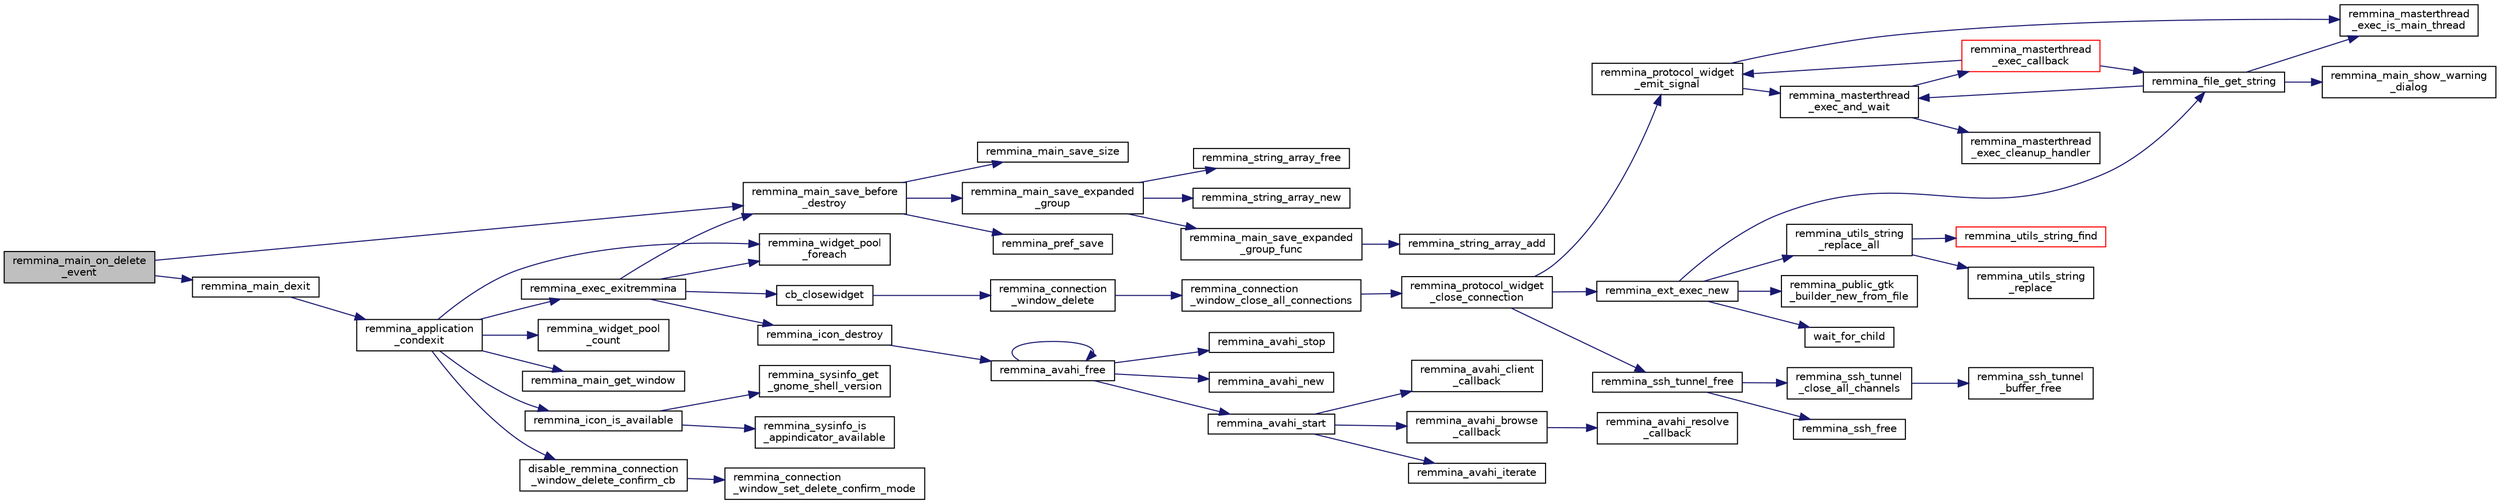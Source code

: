 digraph "remmina_main_on_delete_event"
{
  edge [fontname="Helvetica",fontsize="10",labelfontname="Helvetica",labelfontsize="10"];
  node [fontname="Helvetica",fontsize="10",shape=record];
  rankdir="LR";
  Node5018 [label="remmina_main_on_delete\l_event",height=0.2,width=0.4,color="black", fillcolor="grey75", style="filled", fontcolor="black"];
  Node5018 -> Node5019 [color="midnightblue",fontsize="10",style="solid",fontname="Helvetica"];
  Node5019 [label="remmina_main_save_before\l_destroy",height=0.2,width=0.4,color="black", fillcolor="white", style="filled",URL="$remmina__main_8c.html#a009f32092bd1d8dcd8e783d25416f3df"];
  Node5019 -> Node5020 [color="midnightblue",fontsize="10",style="solid",fontname="Helvetica"];
  Node5020 [label="remmina_main_save_size",height=0.2,width=0.4,color="black", fillcolor="white", style="filled",URL="$remmina__main_8c.html#ac448c53d7a2066763d2b747d269f60ee"];
  Node5019 -> Node5021 [color="midnightblue",fontsize="10",style="solid",fontname="Helvetica"];
  Node5021 [label="remmina_main_save_expanded\l_group",height=0.2,width=0.4,color="black", fillcolor="white", style="filled",URL="$remmina__main_8c.html#ad8744dc59ba8072ffdf557b6c94e9f40"];
  Node5021 -> Node5022 [color="midnightblue",fontsize="10",style="solid",fontname="Helvetica"];
  Node5022 [label="remmina_string_array_free",height=0.2,width=0.4,color="black", fillcolor="white", style="filled",URL="$remmina__string__array_8c.html#a8ab78913d299df665a408a8a5ec51bbe"];
  Node5021 -> Node5023 [color="midnightblue",fontsize="10",style="solid",fontname="Helvetica"];
  Node5023 [label="remmina_string_array_new",height=0.2,width=0.4,color="black", fillcolor="white", style="filled",URL="$remmina__string__array_8c.html#aff90e964c6541b1af02adf7ea39e6e02"];
  Node5021 -> Node5024 [color="midnightblue",fontsize="10",style="solid",fontname="Helvetica"];
  Node5024 [label="remmina_main_save_expanded\l_group_func",height=0.2,width=0.4,color="black", fillcolor="white", style="filled",URL="$remmina__main_8c.html#a51880fc109db6457a5d0fc543c2deaf2"];
  Node5024 -> Node5025 [color="midnightblue",fontsize="10",style="solid",fontname="Helvetica"];
  Node5025 [label="remmina_string_array_add",height=0.2,width=0.4,color="black", fillcolor="white", style="filled",URL="$remmina__string__array_8c.html#a2aaacca7db4b86f836486cfb559398f0"];
  Node5019 -> Node5026 [color="midnightblue",fontsize="10",style="solid",fontname="Helvetica"];
  Node5026 [label="remmina_pref_save",height=0.2,width=0.4,color="black", fillcolor="white", style="filled",URL="$remmina__pref_8c.html#a1c614a5e7dc3cd415be6e0a926e26983"];
  Node5018 -> Node5027 [color="midnightblue",fontsize="10",style="solid",fontname="Helvetica"];
  Node5027 [label="remmina_main_dexit",height=0.2,width=0.4,color="black", fillcolor="white", style="filled",URL="$remmina__main_8c.html#a33ef5745d8b934ef52379c277d3a1ab2"];
  Node5027 -> Node5028 [color="midnightblue",fontsize="10",style="solid",fontname="Helvetica"];
  Node5028 [label="remmina_application\l_condexit",height=0.2,width=0.4,color="black", fillcolor="white", style="filled",URL="$remmina__exec_8c.html#aaa67e07e2426828d7e7b9b30d2038d31"];
  Node5028 -> Node5029 [color="midnightblue",fontsize="10",style="solid",fontname="Helvetica"];
  Node5029 [label="remmina_widget_pool\l_count",height=0.2,width=0.4,color="black", fillcolor="white", style="filled",URL="$remmina__widget__pool_8c.html#a9cbb5b8d01a6d44ba7b46434467c02f8"];
  Node5028 -> Node5030 [color="midnightblue",fontsize="10",style="solid",fontname="Helvetica"];
  Node5030 [label="remmina_main_get_window",height=0.2,width=0.4,color="black", fillcolor="white", style="filled",URL="$remmina__main_8c.html#a7740488de65c0e642895cc9dfba07b6e"];
  Node5028 -> Node5031 [color="midnightblue",fontsize="10",style="solid",fontname="Helvetica"];
  Node5031 [label="remmina_icon_is_available",height=0.2,width=0.4,color="black", fillcolor="white", style="filled",URL="$remmina__icon_8c.html#a42f087b679b43b8a1d36cd9e9781a8b6",tooltip="Determine whenever the Remmina icon is available. "];
  Node5031 -> Node5032 [color="midnightblue",fontsize="10",style="solid",fontname="Helvetica"];
  Node5032 [label="remmina_sysinfo_get\l_gnome_shell_version",height=0.2,width=0.4,color="black", fillcolor="white", style="filled",URL="$remmina__sysinfo_8c.html#a79fd36823613c320001f0cdd2a97490f",tooltip="Query DBUS to get gnome shell version. "];
  Node5031 -> Node5033 [color="midnightblue",fontsize="10",style="solid",fontname="Helvetica"];
  Node5033 [label="remmina_sysinfo_is\l_appindicator_available",height=0.2,width=0.4,color="black", fillcolor="white", style="filled",URL="$remmina__sysinfo_8c.html#ae6ecf91edb905f3b2b39e33e05325590"];
  Node5028 -> Node5034 [color="midnightblue",fontsize="10",style="solid",fontname="Helvetica"];
  Node5034 [label="remmina_exec_exitremmina",height=0.2,width=0.4,color="black", fillcolor="white", style="filled",URL="$remmina__exec_8c.html#a206abe0e916081b29c5faa52330e2271"];
  Node5034 -> Node5019 [color="midnightblue",fontsize="10",style="solid",fontname="Helvetica"];
  Node5034 -> Node5035 [color="midnightblue",fontsize="10",style="solid",fontname="Helvetica"];
  Node5035 [label="remmina_widget_pool\l_foreach",height=0.2,width=0.4,color="black", fillcolor="white", style="filled",URL="$remmina__widget__pool_8c.html#a53fad3994b2550300cfd4fd8bb2a2b5b"];
  Node5034 -> Node5036 [color="midnightblue",fontsize="10",style="solid",fontname="Helvetica"];
  Node5036 [label="cb_closewidget",height=0.2,width=0.4,color="black", fillcolor="white", style="filled",URL="$remmina__exec_8c.html#a0ffd51ed283da4640c920e75e89e694a"];
  Node5036 -> Node5037 [color="midnightblue",fontsize="10",style="solid",fontname="Helvetica"];
  Node5037 [label="remmina_connection\l_window_delete",height=0.2,width=0.4,color="black", fillcolor="white", style="filled",URL="$remmina__connection__window_8c.html#a47242e757b22622e8653643de24fdad9"];
  Node5037 -> Node5038 [color="midnightblue",fontsize="10",style="solid",fontname="Helvetica"];
  Node5038 [label="remmina_connection\l_window_close_all_connections",height=0.2,width=0.4,color="black", fillcolor="white", style="filled",URL="$remmina__connection__window_8c.html#aa684847595283db326fd636735eed231"];
  Node5038 -> Node5039 [color="midnightblue",fontsize="10",style="solid",fontname="Helvetica"];
  Node5039 [label="remmina_protocol_widget\l_close_connection",height=0.2,width=0.4,color="black", fillcolor="white", style="filled",URL="$remmina__protocol__widget_8c.html#a326a430fe4d298e3564d9fd5b7945a82"];
  Node5039 -> Node5040 [color="midnightblue",fontsize="10",style="solid",fontname="Helvetica"];
  Node5040 [label="remmina_protocol_widget\l_emit_signal",height=0.2,width=0.4,color="black", fillcolor="white", style="filled",URL="$remmina__protocol__widget_8c.html#ac3e5a7f14aef4adb2e57d35e9c180b3b"];
  Node5040 -> Node5041 [color="midnightblue",fontsize="10",style="solid",fontname="Helvetica"];
  Node5041 [label="remmina_masterthread\l_exec_is_main_thread",height=0.2,width=0.4,color="black", fillcolor="white", style="filled",URL="$remmina__masterthread__exec_8c.html#a3a52e863a3a3da6da6bb5d36c13b7ff4"];
  Node5040 -> Node5042 [color="midnightblue",fontsize="10",style="solid",fontname="Helvetica"];
  Node5042 [label="remmina_masterthread\l_exec_and_wait",height=0.2,width=0.4,color="black", fillcolor="white", style="filled",URL="$remmina__masterthread__exec_8c.html#a14628c2470cac50e87916a70ea05c97d"];
  Node5042 -> Node5043 [color="midnightblue",fontsize="10",style="solid",fontname="Helvetica"];
  Node5043 [label="remmina_masterthread\l_exec_cleanup_handler",height=0.2,width=0.4,color="black", fillcolor="white", style="filled",URL="$remmina__masterthread__exec_8c.html#a94985f15fd0d27c037824ee90b0ecd3c"];
  Node5042 -> Node5044 [color="midnightblue",fontsize="10",style="solid",fontname="Helvetica"];
  Node5044 [label="remmina_masterthread\l_exec_callback",height=0.2,width=0.4,color="red", fillcolor="white", style="filled",URL="$remmina__masterthread__exec_8c.html#ae5c4d736f1856249c255430e010a179f"];
  Node5044 -> Node5068 [color="midnightblue",fontsize="10",style="solid",fontname="Helvetica"];
  Node5068 [label="remmina_file_get_string",height=0.2,width=0.4,color="black", fillcolor="white", style="filled",URL="$remmina__file_8c.html#a8eb1b213d9d08c6ad13683ce05f4355e"];
  Node5068 -> Node5041 [color="midnightblue",fontsize="10",style="solid",fontname="Helvetica"];
  Node5068 -> Node5042 [color="midnightblue",fontsize="10",style="solid",fontname="Helvetica"];
  Node5068 -> Node5048 [color="midnightblue",fontsize="10",style="solid",fontname="Helvetica"];
  Node5048 [label="remmina_main_show_warning\l_dialog",height=0.2,width=0.4,color="black", fillcolor="white", style="filled",URL="$remmina__main_8c.html#ad99b9c0bf2fa8c166a8b4a09e06ffdf7"];
  Node5044 -> Node5040 [color="midnightblue",fontsize="10",style="solid",fontname="Helvetica"];
  Node5039 -> Node5104 [color="midnightblue",fontsize="10",style="solid",fontname="Helvetica"];
  Node5104 [label="remmina_ssh_tunnel_free",height=0.2,width=0.4,color="black", fillcolor="white", style="filled",URL="$remmina__ssh_8c.html#a223f8dd7a678bcec2ece40a2d8f7ea06"];
  Node5104 -> Node5105 [color="midnightblue",fontsize="10",style="solid",fontname="Helvetica"];
  Node5105 [label="remmina_ssh_tunnel\l_close_all_channels",height=0.2,width=0.4,color="black", fillcolor="white", style="filled",URL="$remmina__ssh_8c.html#a0a0aff99448b4eec63bf11d7a4bb9ab7"];
  Node5105 -> Node5106 [color="midnightblue",fontsize="10",style="solid",fontname="Helvetica"];
  Node5106 [label="remmina_ssh_tunnel\l_buffer_free",height=0.2,width=0.4,color="black", fillcolor="white", style="filled",URL="$remmina__ssh_8c.html#a2dc66f410992afe4c2b9ad5bda770d6c"];
  Node5104 -> Node5107 [color="midnightblue",fontsize="10",style="solid",fontname="Helvetica"];
  Node5107 [label="remmina_ssh_free",height=0.2,width=0.4,color="black", fillcolor="white", style="filled",URL="$remmina__ssh_8c.html#acdb9f57d2f9b47913715a8d8a0ea0c02"];
  Node5039 -> Node5108 [color="midnightblue",fontsize="10",style="solid",fontname="Helvetica"];
  Node5108 [label="remmina_ext_exec_new",height=0.2,width=0.4,color="black", fillcolor="white", style="filled",URL="$remmina__ext__exec_8c.html#a7c81795162a70d06294fdf935ea210d7"];
  Node5108 -> Node5068 [color="midnightblue",fontsize="10",style="solid",fontname="Helvetica"];
  Node5108 -> Node5109 [color="midnightblue",fontsize="10",style="solid",fontname="Helvetica"];
  Node5109 [label="remmina_utils_string\l_replace_all",height=0.2,width=0.4,color="black", fillcolor="white", style="filled",URL="$remmina__utils_8c.html#ac804e6111e538ee2fa425b8b6fd1fb66",tooltip="Replaces all occurrences of needle in haystack with replace. "];
  Node5109 -> Node5110 [color="midnightblue",fontsize="10",style="solid",fontname="Helvetica"];
  Node5110 [label="remmina_utils_string_find",height=0.2,width=0.4,color="red", fillcolor="white", style="filled",URL="$remmina__utils_8c.html#a75eb5f79df692dfe4db221d03a5fa355"];
  Node5109 -> Node5112 [color="midnightblue",fontsize="10",style="solid",fontname="Helvetica"];
  Node5112 [label="remmina_utils_string\l_replace",height=0.2,width=0.4,color="black", fillcolor="white", style="filled",URL="$remmina__utils_8c.html#aa6859a61aa28f46591750c9afdef66f4"];
  Node5108 -> Node5113 [color="midnightblue",fontsize="10",style="solid",fontname="Helvetica"];
  Node5113 [label="remmina_public_gtk\l_builder_new_from_file",height=0.2,width=0.4,color="black", fillcolor="white", style="filled",URL="$remmina__public_8c.html#a3031598a6e4f67d1519d8e5afba7da41"];
  Node5108 -> Node5114 [color="midnightblue",fontsize="10",style="solid",fontname="Helvetica"];
  Node5114 [label="wait_for_child",height=0.2,width=0.4,color="black", fillcolor="white", style="filled",URL="$remmina__ext__exec_8c.html#aa063217311c67408819a2c1b86ff92dd"];
  Node5034 -> Node5115 [color="midnightblue",fontsize="10",style="solid",fontname="Helvetica"];
  Node5115 [label="remmina_icon_destroy",height=0.2,width=0.4,color="black", fillcolor="white", style="filled",URL="$remmina__icon_8c.html#a25b1d13f76ddf6a51836d780eda5fab1"];
  Node5115 -> Node5116 [color="midnightblue",fontsize="10",style="solid",fontname="Helvetica"];
  Node5116 [label="remmina_avahi_free",height=0.2,width=0.4,color="black", fillcolor="white", style="filled",URL="$remmina__avahi_8c.html#a2710b09d09507f1c91ba8a2bd01b0436"];
  Node5116 -> Node5117 [color="midnightblue",fontsize="10",style="solid",fontname="Helvetica"];
  Node5117 [label="remmina_avahi_stop",height=0.2,width=0.4,color="black", fillcolor="white", style="filled",URL="$remmina__avahi_8c.html#a74b9962d6ef442e9c0a84293e2eaed30"];
  Node5116 -> Node5118 [color="midnightblue",fontsize="10",style="solid",fontname="Helvetica"];
  Node5118 [label="remmina_avahi_new",height=0.2,width=0.4,color="black", fillcolor="white", style="filled",URL="$remmina__avahi_8c.html#a43319a5eff255c9b41dc8848cea6185f"];
  Node5116 -> Node5119 [color="midnightblue",fontsize="10",style="solid",fontname="Helvetica"];
  Node5119 [label="remmina_avahi_start",height=0.2,width=0.4,color="black", fillcolor="white", style="filled",URL="$remmina__avahi_8c.html#a1ec851b22607dd1171ecdd5cca735b71"];
  Node5119 -> Node5120 [color="midnightblue",fontsize="10",style="solid",fontname="Helvetica"];
  Node5120 [label="remmina_avahi_client\l_callback",height=0.2,width=0.4,color="black", fillcolor="white", style="filled",URL="$remmina__avahi_8c.html#a06890e127f3d58d93e6ba31051c816d7"];
  Node5119 -> Node5121 [color="midnightblue",fontsize="10",style="solid",fontname="Helvetica"];
  Node5121 [label="remmina_avahi_browse\l_callback",height=0.2,width=0.4,color="black", fillcolor="white", style="filled",URL="$remmina__avahi_8c.html#a1275ffa50fdda727520512496ef6f80d"];
  Node5121 -> Node5122 [color="midnightblue",fontsize="10",style="solid",fontname="Helvetica"];
  Node5122 [label="remmina_avahi_resolve\l_callback",height=0.2,width=0.4,color="black", fillcolor="white", style="filled",URL="$remmina__avahi_8c.html#afc3091cc602d3fa0670405c6c17125de"];
  Node5119 -> Node5123 [color="midnightblue",fontsize="10",style="solid",fontname="Helvetica"];
  Node5123 [label="remmina_avahi_iterate",height=0.2,width=0.4,color="black", fillcolor="white", style="filled",URL="$remmina__avahi_8c.html#ab7c9f88b990e204955c7e02f6fee17c9"];
  Node5116 -> Node5116 [color="midnightblue",fontsize="10",style="solid",fontname="Helvetica"];
  Node5028 -> Node5035 [color="midnightblue",fontsize="10",style="solid",fontname="Helvetica"];
  Node5028 -> Node5124 [color="midnightblue",fontsize="10",style="solid",fontname="Helvetica"];
  Node5124 [label="disable_remmina_connection\l_window_delete_confirm_cb",height=0.2,width=0.4,color="black", fillcolor="white", style="filled",URL="$remmina__exec_8c.html#a3a857f545238914d4e021d44c4b15b4f"];
  Node5124 -> Node5125 [color="midnightblue",fontsize="10",style="solid",fontname="Helvetica"];
  Node5125 [label="remmina_connection\l_window_set_delete_confirm_mode",height=0.2,width=0.4,color="black", fillcolor="white", style="filled",URL="$remmina__connection__window_8c.html#aaedb0044bf386cc1ecd815e29684ee64"];
}
